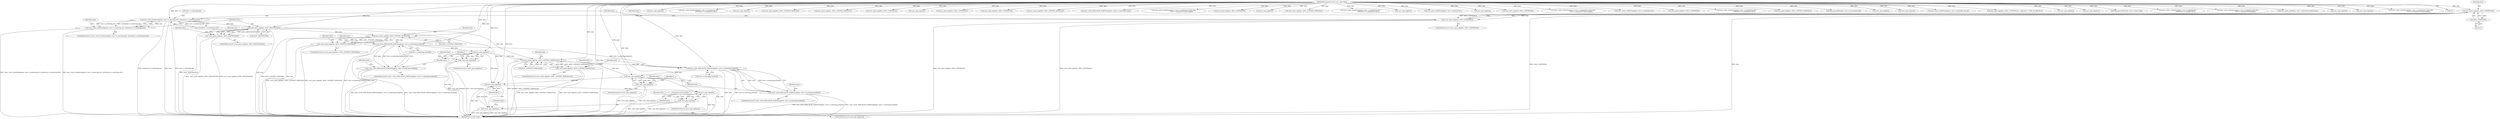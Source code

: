 digraph "0_samba_530d50a1abdcdf4d1775652d4c456c1274d83d8d_1@pointer" {
"1000267" [label="(Call,asn1_push_tag(data, ASN1_CONTEXT(4)))"];
"1000108" [label="(MethodParameterIn,struct asn1_data *data)"];
"1000269" [label="(Call,ASN1_CONTEXT(4))"];
"1000266" [label="(Call,!asn1_push_tag(data, ASN1_CONTEXT(4)))"];
"1000275" [label="(Call,asn1_write_OctetString(data, tree->u.substring.attr, strlen(tree->u.substring.attr)))"];
"1000274" [label="(Call,!asn1_write_OctetString(data, tree->u.substring.attr, strlen(tree->u.substring.attr)))"];
"1000296" [label="(Call,asn1_push_tag(data, ASN1_SEQUENCE(0)))"];
"1000295" [label="(Call,!asn1_push_tag(data, ASN1_SEQUENCE(0)))"];
"1000336" [label="(Call,asn1_push_tag(data, ASN1_CONTEXT_SIMPLE(0)))"];
"1000335" [label="(Call,!asn1_push_tag(data, ASN1_CONTEXT_SIMPLE(0)))"];
"1000344" [label="(Call,asn1_write_DATA_BLOB_LDAPString(data, tree->u.substring.chunks[i]))"];
"1000343" [label="(Call,!asn1_write_DATA_BLOB_LDAPString(data, tree->u.substring.chunks[i]))"];
"1000359" [label="(Call,asn1_pop_tag(data))"];
"1000358" [label="(Call,!asn1_pop_tag(data))"];
"1000411" [label="(Call,asn1_push_tag(data, ASN1_CONTEXT_SIMPLE(ctx)))"];
"1000410" [label="(Call,!asn1_push_tag(data, ASN1_CONTEXT_SIMPLE(ctx)))"];
"1000419" [label="(Call,asn1_write_DATA_BLOB_LDAPString(data, tree->u.substring.chunks[i]))"];
"1000418" [label="(Call,!asn1_write_DATA_BLOB_LDAPString(data, tree->u.substring.chunks[i]))"];
"1000434" [label="(Call,asn1_pop_tag(data))"];
"1000433" [label="(Call,!asn1_pop_tag(data))"];
"1000442" [label="(Call,asn1_pop_tag(data))"];
"1000441" [label="(Call,!asn1_pop_tag(data))"];
"1000448" [label="(Call,asn1_pop_tag(data))"];
"1000447" [label="(Call,!asn1_pop_tag(data))"];
"1000509" [label="(Call,asn1_pop_tag(data))"];
"1000445" [label="(Identifier,false)"];
"1000464" [label="(Call,asn1_write_OctetString(data, tree->u.comparison.attr,\n                                     strlen(tree->u.comparison.attr)))"];
"1000362" [label="(Identifier,false)"];
"1000273" [label="(ControlStructure,if (!asn1_write_OctetString(data, tree->u.substring.attr, strlen(tree->u.substring.attr))))"];
"1000270" [label="(Literal,4)"];
"1000301" [label="(Identifier,false)"];
"1000277" [label="(Call,tree->u.substring.attr)"];
"1000346" [label="(Call,tree->u.substring.chunks[i])"];
"1000664" [label="(Call,asn1_pop_tag(data))"];
"1000441" [label="(Call,!asn1_pop_tag(data))"];
"1000410" [label="(Call,!asn1_push_tag(data, ASN1_CONTEXT_SIMPLE(ctx)))"];
"1000344" [label="(Call,asn1_write_DATA_BLOB_LDAPString(data, tree->u.substring.chunks[i]))"];
"1000265" [label="(ControlStructure,if (!asn1_push_tag(data, ASN1_CONTEXT(4))))"];
"1000780" [label="(Call,asn1_push_tag(data, ASN1_CONTEXT_SIMPLE(4)))"];
"1000275" [label="(Call,asn1_write_OctetString(data, tree->u.substring.attr, strlen(tree->u.substring.attr)))"];
"1000578" [label="(Call,asn1_push_tag(data, ASN1_CONTEXT_SIMPLE(7)))"];
"1000176" [label="(Call,asn1_push_tag(data, ASN1_CONTEXT(2)))"];
"1000801" [label="(Call,asn1_pop_tag(data))"];
"1000447" [label="(Call,!asn1_pop_tag(data))"];
"1000356" [label="(Identifier,false)"];
"1000431" [label="(Identifier,false)"];
"1000456" [label="(Call,asn1_push_tag(data, ASN1_CONTEXT(5)))"];
"1000334" [label="(ControlStructure,if (!asn1_push_tag(data, ASN1_CONTEXT_SIMPLE(0))))"];
"1000335" [label="(Call,!asn1_push_tag(data, ASN1_CONTEXT_SIMPLE(0)))"];
"1000446" [label="(ControlStructure,if (!asn1_pop_tag(data)))"];
"1000297" [label="(Identifier,data)"];
"1000206" [label="(Call,asn1_push_tag(data, ASN1_CONTEXT(3)))"];
"1000752" [label="(Call,asn1_push_tag(data, ASN1_CONTEXT_SIMPLE(3)))"];
"1000760" [label="(Call,asn1_write_DATA_BLOB_LDAPString(data, &tree->u.extended.value))"];
"1000443" [label="(Identifier,data)"];
"1000432" [label="(ControlStructure,if (!asn1_pop_tag(data)))"];
"1000546" [label="(Call,asn1_write_OctetString(data, tree->u.comparison.value.data,\n                                     tree->u.comparison.value.length))"];
"1000672" [label="(Call,asn1_push_tag(data, ASN1_CONTEXT(9)))"];
"1000452" [label="(ControlStructure,break;)"];
"1000341" [label="(Identifier,false)"];
"1000433" [label="(Call,!asn1_pop_tag(data))"];
"1000168" [label="(Call,asn1_pop_tag(data))"];
"1000725" [label="(Call,asn1_push_tag(data, ASN1_CONTEXT_SIMPLE(2)))"];
"1000451" [label="(Identifier,false)"];
"1000619" [label="(Call,asn1_write_OctetString(data, tree->u.comparison.attr,\n                                     strlen(tree->u.comparison.attr)))"];
"1000272" [label="(Identifier,false)"];
"1000343" [label="(Call,!asn1_write_DATA_BLOB_LDAPString(data, tree->u.substring.chunks[i]))"];
"1000807" [label="(Call,asn1_pop_tag(data))"];
"1000296" [label="(Call,asn1_push_tag(data, ASN1_SEQUENCE(0)))"];
"1000437" [label="(Identifier,false)"];
"1000586" [label="(Call,asn1_write_LDAPString(data, tree->u.present.attr))"];
"1000345" [label="(Identifier,data)"];
"1000710" [label="(Call,asn1_pop_tag(data))"];
"1000294" [label="(ControlStructure,if (!asn1_push_tag(data, ASN1_SEQUENCE(0))))"];
"1000360" [label="(Identifier,data)"];
"1000448" [label="(Call,asn1_pop_tag(data))"];
"1000517" [label="(Call,asn1_push_tag(data, ASN1_CONTEXT(6)))"];
"1000485" [label="(Call,asn1_write_OctetString(data, tree->u.comparison.value.data,\n                                     tree->u.comparison.value.length))"];
"1000733" [label="(Call,asn1_write_LDAPString(data, tree->u.extended.attr))"];
"1000359" [label="(Call,asn1_pop_tag(data))"];
"1000337" [label="(Identifier,data)"];
"1000449" [label="(Identifier,data)"];
"1000108" [label="(MethodParameterIn,struct asn1_data *data)"];
"1000409" [label="(ControlStructure,if (!asn1_push_tag(data, ASN1_CONTEXT_SIMPLE(ctx))))"];
"1000611" [label="(Call,asn1_push_tag(data, ASN1_CONTEXT(8)))"];
"1000421" [label="(Call,tree->u.substring.chunks[i])"];
"1000269" [label="(Call,ASN1_CONTEXT(4))"];
"1000338" [label="(Call,ASN1_CONTEXT_SIMPLE(0))"];
"1000268" [label="(Identifier,data)"];
"1000358" [label="(Call,!asn1_pop_tag(data))"];
"1000525" [label="(Call,asn1_write_OctetString(data, tree->u.comparison.attr,\n                                     strlen(tree->u.comparison.attr)))"];
"1000689" [label="(Call,asn1_push_tag(data, ASN1_CONTEXT_SIMPLE(1)))"];
"1000274" [label="(Call,!asn1_write_OctetString(data, tree->u.substring.attr, strlen(tree->u.substring.attr)))"];
"1000152" [label="(Call,ldap_push_filter(data, tree->u.list.elements[i]))"];
"1000420" [label="(Identifier,data)"];
"1000276" [label="(Identifier,data)"];
"1000417" [label="(ControlStructure,if (!asn1_write_DATA_BLOB_LDAPString(data, tree->u.substring.chunks[i])))"];
"1000336" [label="(Call,asn1_push_tag(data, ASN1_CONTEXT_SIMPLE(0)))"];
"1000774" [label="(Call,asn1_pop_tag(data))"];
"1000259" [label="(Call,asn1_pop_tag(data))"];
"1000697" [label="(Call,asn1_write_LDAPString(data, tree->u.extended.rule_id))"];
"1000121" [label="(Call,asn1_push_tag(data, ASN1_CONTEXT(tree->operation==LDB_OP_AND?0:1)))"];
"1000342" [label="(ControlStructure,if (!asn1_write_DATA_BLOB_LDAPString(data, tree->u.substring.chunks[i])))"];
"1000364" [label="(Identifier,i)"];
"1000439" [label="(Identifier,i)"];
"1000307" [label="(Identifier,tree)"];
"1000198" [label="(Call,asn1_pop_tag(data))"];
"1000413" [label="(Call,ASN1_CONTEXT_SIMPLE(ctx))"];
"1000570" [label="(Call,asn1_pop_tag(data))"];
"1000267" [label="(Call,asn1_push_tag(data, ASN1_CONTEXT(4)))"];
"1000411" [label="(Call,asn1_push_tag(data, ASN1_CONTEXT_SIMPLE(ctx)))"];
"1000416" [label="(Identifier,false)"];
"1000284" [label="(Call,strlen(tree->u.substring.attr))"];
"1000295" [label="(Call,!asn1_push_tag(data, ASN1_SEQUENCE(0)))"];
"1000184" [label="(Call,ldap_push_filter(data, tree->u.isnot.child))"];
"1000418" [label="(Call,!asn1_write_DATA_BLOB_LDAPString(data, tree->u.substring.chunks[i]))"];
"1000820" [label="(MethodReturn,static bool)"];
"1000214" [label="(Call,asn1_write_OctetString(data, tree->u.equality.attr,\n                                     strlen(tree->u.equality.attr)))"];
"1000298" [label="(Call,ASN1_SEQUENCE(0))"];
"1000419" [label="(Call,asn1_write_DATA_BLOB_LDAPString(data, tree->u.substring.chunks[i]))"];
"1000266" [label="(Call,!asn1_push_tag(data, ASN1_CONTEXT(4)))"];
"1000293" [label="(Identifier,false)"];
"1000235" [label="(Call,asn1_write_OctetString(data, tree->u.equality.value.data,\n                                     tree->u.equality.value.length))"];
"1000434" [label="(Call,asn1_pop_tag(data))"];
"1000788" [label="(Call,asn1_write_uint8(data, tree->u.extended.dnAttributes))"];
"1000746" [label="(Call,asn1_pop_tag(data))"];
"1000412" [label="(Identifier,data)"];
"1000440" [label="(ControlStructure,if (!asn1_pop_tag(data)))"];
"1000357" [label="(ControlStructure,if (!asn1_pop_tag(data)))"];
"1000599" [label="(Call,asn1_pop_tag(data))"];
"1000640" [label="(Call,asn1_write_OctetString(data, tree->u.comparison.value.data,\n                                     tree->u.comparison.value.length))"];
"1000442" [label="(Call,asn1_pop_tag(data))"];
"1000435" [label="(Identifier,data)"];
"1000267" -> "1000266"  [label="AST: "];
"1000267" -> "1000269"  [label="CFG: "];
"1000268" -> "1000267"  [label="AST: "];
"1000269" -> "1000267"  [label="AST: "];
"1000266" -> "1000267"  [label="CFG: "];
"1000267" -> "1000820"  [label="DDG: ASN1_CONTEXT(4)"];
"1000267" -> "1000820"  [label="DDG: data"];
"1000267" -> "1000266"  [label="DDG: data"];
"1000267" -> "1000266"  [label="DDG: ASN1_CONTEXT(4)"];
"1000108" -> "1000267"  [label="DDG: data"];
"1000269" -> "1000267"  [label="DDG: 4"];
"1000267" -> "1000275"  [label="DDG: data"];
"1000108" -> "1000107"  [label="AST: "];
"1000108" -> "1000820"  [label="DDG: data"];
"1000108" -> "1000121"  [label="DDG: data"];
"1000108" -> "1000152"  [label="DDG: data"];
"1000108" -> "1000168"  [label="DDG: data"];
"1000108" -> "1000176"  [label="DDG: data"];
"1000108" -> "1000184"  [label="DDG: data"];
"1000108" -> "1000198"  [label="DDG: data"];
"1000108" -> "1000206"  [label="DDG: data"];
"1000108" -> "1000214"  [label="DDG: data"];
"1000108" -> "1000235"  [label="DDG: data"];
"1000108" -> "1000259"  [label="DDG: data"];
"1000108" -> "1000275"  [label="DDG: data"];
"1000108" -> "1000296"  [label="DDG: data"];
"1000108" -> "1000336"  [label="DDG: data"];
"1000108" -> "1000344"  [label="DDG: data"];
"1000108" -> "1000359"  [label="DDG: data"];
"1000108" -> "1000411"  [label="DDG: data"];
"1000108" -> "1000419"  [label="DDG: data"];
"1000108" -> "1000434"  [label="DDG: data"];
"1000108" -> "1000442"  [label="DDG: data"];
"1000108" -> "1000448"  [label="DDG: data"];
"1000108" -> "1000456"  [label="DDG: data"];
"1000108" -> "1000464"  [label="DDG: data"];
"1000108" -> "1000485"  [label="DDG: data"];
"1000108" -> "1000509"  [label="DDG: data"];
"1000108" -> "1000517"  [label="DDG: data"];
"1000108" -> "1000525"  [label="DDG: data"];
"1000108" -> "1000546"  [label="DDG: data"];
"1000108" -> "1000570"  [label="DDG: data"];
"1000108" -> "1000578"  [label="DDG: data"];
"1000108" -> "1000586"  [label="DDG: data"];
"1000108" -> "1000599"  [label="DDG: data"];
"1000108" -> "1000611"  [label="DDG: data"];
"1000108" -> "1000619"  [label="DDG: data"];
"1000108" -> "1000640"  [label="DDG: data"];
"1000108" -> "1000664"  [label="DDG: data"];
"1000108" -> "1000672"  [label="DDG: data"];
"1000108" -> "1000689"  [label="DDG: data"];
"1000108" -> "1000697"  [label="DDG: data"];
"1000108" -> "1000710"  [label="DDG: data"];
"1000108" -> "1000725"  [label="DDG: data"];
"1000108" -> "1000733"  [label="DDG: data"];
"1000108" -> "1000746"  [label="DDG: data"];
"1000108" -> "1000752"  [label="DDG: data"];
"1000108" -> "1000760"  [label="DDG: data"];
"1000108" -> "1000774"  [label="DDG: data"];
"1000108" -> "1000780"  [label="DDG: data"];
"1000108" -> "1000788"  [label="DDG: data"];
"1000108" -> "1000801"  [label="DDG: data"];
"1000108" -> "1000807"  [label="DDG: data"];
"1000269" -> "1000270"  [label="CFG: "];
"1000270" -> "1000269"  [label="AST: "];
"1000266" -> "1000265"  [label="AST: "];
"1000272" -> "1000266"  [label="CFG: "];
"1000276" -> "1000266"  [label="CFG: "];
"1000266" -> "1000820"  [label="DDG: asn1_push_tag(data, ASN1_CONTEXT(4))"];
"1000266" -> "1000820"  [label="DDG: !asn1_push_tag(data, ASN1_CONTEXT(4))"];
"1000275" -> "1000274"  [label="AST: "];
"1000275" -> "1000284"  [label="CFG: "];
"1000276" -> "1000275"  [label="AST: "];
"1000277" -> "1000275"  [label="AST: "];
"1000284" -> "1000275"  [label="AST: "];
"1000274" -> "1000275"  [label="CFG: "];
"1000275" -> "1000820"  [label="DDG: strlen(tree->u.substring.attr)"];
"1000275" -> "1000820"  [label="DDG: data"];
"1000275" -> "1000820"  [label="DDG: tree->u.substring.attr"];
"1000275" -> "1000274"  [label="DDG: data"];
"1000275" -> "1000274"  [label="DDG: tree->u.substring.attr"];
"1000275" -> "1000274"  [label="DDG: strlen(tree->u.substring.attr)"];
"1000284" -> "1000275"  [label="DDG: tree->u.substring.attr"];
"1000275" -> "1000296"  [label="DDG: data"];
"1000274" -> "1000273"  [label="AST: "];
"1000293" -> "1000274"  [label="CFG: "];
"1000297" -> "1000274"  [label="CFG: "];
"1000274" -> "1000820"  [label="DDG: asn1_write_OctetString(data, tree->u.substring.attr, strlen(tree->u.substring.attr))"];
"1000274" -> "1000820"  [label="DDG: !asn1_write_OctetString(data, tree->u.substring.attr, strlen(tree->u.substring.attr))"];
"1000296" -> "1000295"  [label="AST: "];
"1000296" -> "1000298"  [label="CFG: "];
"1000297" -> "1000296"  [label="AST: "];
"1000298" -> "1000296"  [label="AST: "];
"1000295" -> "1000296"  [label="CFG: "];
"1000296" -> "1000820"  [label="DDG: ASN1_SEQUENCE(0)"];
"1000296" -> "1000820"  [label="DDG: data"];
"1000296" -> "1000295"  [label="DDG: data"];
"1000296" -> "1000295"  [label="DDG: ASN1_SEQUENCE(0)"];
"1000298" -> "1000296"  [label="DDG: 0"];
"1000296" -> "1000336"  [label="DDG: data"];
"1000296" -> "1000411"  [label="DDG: data"];
"1000296" -> "1000442"  [label="DDG: data"];
"1000295" -> "1000294"  [label="AST: "];
"1000301" -> "1000295"  [label="CFG: "];
"1000307" -> "1000295"  [label="CFG: "];
"1000295" -> "1000820"  [label="DDG: asn1_push_tag(data, ASN1_SEQUENCE(0))"];
"1000295" -> "1000820"  [label="DDG: !asn1_push_tag(data, ASN1_SEQUENCE(0))"];
"1000336" -> "1000335"  [label="AST: "];
"1000336" -> "1000338"  [label="CFG: "];
"1000337" -> "1000336"  [label="AST: "];
"1000338" -> "1000336"  [label="AST: "];
"1000335" -> "1000336"  [label="CFG: "];
"1000336" -> "1000820"  [label="DDG: ASN1_CONTEXT_SIMPLE(0)"];
"1000336" -> "1000820"  [label="DDG: data"];
"1000336" -> "1000335"  [label="DDG: data"];
"1000336" -> "1000335"  [label="DDG: ASN1_CONTEXT_SIMPLE(0)"];
"1000338" -> "1000336"  [label="DDG: 0"];
"1000336" -> "1000344"  [label="DDG: data"];
"1000335" -> "1000334"  [label="AST: "];
"1000341" -> "1000335"  [label="CFG: "];
"1000345" -> "1000335"  [label="CFG: "];
"1000335" -> "1000820"  [label="DDG: asn1_push_tag(data, ASN1_CONTEXT_SIMPLE(0))"];
"1000335" -> "1000820"  [label="DDG: !asn1_push_tag(data, ASN1_CONTEXT_SIMPLE(0))"];
"1000344" -> "1000343"  [label="AST: "];
"1000344" -> "1000346"  [label="CFG: "];
"1000345" -> "1000344"  [label="AST: "];
"1000346" -> "1000344"  [label="AST: "];
"1000343" -> "1000344"  [label="CFG: "];
"1000344" -> "1000820"  [label="DDG: tree->u.substring.chunks[i]"];
"1000344" -> "1000820"  [label="DDG: data"];
"1000344" -> "1000343"  [label="DDG: data"];
"1000344" -> "1000343"  [label="DDG: tree->u.substring.chunks[i]"];
"1000344" -> "1000359"  [label="DDG: data"];
"1000344" -> "1000419"  [label="DDG: tree->u.substring.chunks[i]"];
"1000343" -> "1000342"  [label="AST: "];
"1000356" -> "1000343"  [label="CFG: "];
"1000360" -> "1000343"  [label="CFG: "];
"1000343" -> "1000820"  [label="DDG: asn1_write_DATA_BLOB_LDAPString(data, tree->u.substring.chunks[i])"];
"1000343" -> "1000820"  [label="DDG: !asn1_write_DATA_BLOB_LDAPString(data, tree->u.substring.chunks[i])"];
"1000359" -> "1000358"  [label="AST: "];
"1000359" -> "1000360"  [label="CFG: "];
"1000360" -> "1000359"  [label="AST: "];
"1000358" -> "1000359"  [label="CFG: "];
"1000359" -> "1000820"  [label="DDG: data"];
"1000359" -> "1000358"  [label="DDG: data"];
"1000359" -> "1000411"  [label="DDG: data"];
"1000359" -> "1000442"  [label="DDG: data"];
"1000358" -> "1000357"  [label="AST: "];
"1000362" -> "1000358"  [label="CFG: "];
"1000364" -> "1000358"  [label="CFG: "];
"1000358" -> "1000820"  [label="DDG: !asn1_pop_tag(data)"];
"1000358" -> "1000820"  [label="DDG: asn1_pop_tag(data)"];
"1000411" -> "1000410"  [label="AST: "];
"1000411" -> "1000413"  [label="CFG: "];
"1000412" -> "1000411"  [label="AST: "];
"1000413" -> "1000411"  [label="AST: "];
"1000410" -> "1000411"  [label="CFG: "];
"1000411" -> "1000820"  [label="DDG: data"];
"1000411" -> "1000820"  [label="DDG: ASN1_CONTEXT_SIMPLE(ctx)"];
"1000411" -> "1000410"  [label="DDG: data"];
"1000411" -> "1000410"  [label="DDG: ASN1_CONTEXT_SIMPLE(ctx)"];
"1000434" -> "1000411"  [label="DDG: data"];
"1000413" -> "1000411"  [label="DDG: ctx"];
"1000411" -> "1000419"  [label="DDG: data"];
"1000410" -> "1000409"  [label="AST: "];
"1000416" -> "1000410"  [label="CFG: "];
"1000420" -> "1000410"  [label="CFG: "];
"1000410" -> "1000820"  [label="DDG: asn1_push_tag(data, ASN1_CONTEXT_SIMPLE(ctx))"];
"1000410" -> "1000820"  [label="DDG: !asn1_push_tag(data, ASN1_CONTEXT_SIMPLE(ctx))"];
"1000419" -> "1000418"  [label="AST: "];
"1000419" -> "1000421"  [label="CFG: "];
"1000420" -> "1000419"  [label="AST: "];
"1000421" -> "1000419"  [label="AST: "];
"1000418" -> "1000419"  [label="CFG: "];
"1000419" -> "1000820"  [label="DDG: data"];
"1000419" -> "1000820"  [label="DDG: tree->u.substring.chunks[i]"];
"1000419" -> "1000418"  [label="DDG: data"];
"1000419" -> "1000418"  [label="DDG: tree->u.substring.chunks[i]"];
"1000419" -> "1000434"  [label="DDG: data"];
"1000418" -> "1000417"  [label="AST: "];
"1000431" -> "1000418"  [label="CFG: "];
"1000435" -> "1000418"  [label="CFG: "];
"1000418" -> "1000820"  [label="DDG: !asn1_write_DATA_BLOB_LDAPString(data, tree->u.substring.chunks[i])"];
"1000418" -> "1000820"  [label="DDG: asn1_write_DATA_BLOB_LDAPString(data, tree->u.substring.chunks[i])"];
"1000434" -> "1000433"  [label="AST: "];
"1000434" -> "1000435"  [label="CFG: "];
"1000435" -> "1000434"  [label="AST: "];
"1000433" -> "1000434"  [label="CFG: "];
"1000434" -> "1000820"  [label="DDG: data"];
"1000434" -> "1000433"  [label="DDG: data"];
"1000434" -> "1000442"  [label="DDG: data"];
"1000433" -> "1000432"  [label="AST: "];
"1000437" -> "1000433"  [label="CFG: "];
"1000439" -> "1000433"  [label="CFG: "];
"1000433" -> "1000820"  [label="DDG: asn1_pop_tag(data)"];
"1000433" -> "1000820"  [label="DDG: !asn1_pop_tag(data)"];
"1000442" -> "1000441"  [label="AST: "];
"1000442" -> "1000443"  [label="CFG: "];
"1000443" -> "1000442"  [label="AST: "];
"1000441" -> "1000442"  [label="CFG: "];
"1000442" -> "1000820"  [label="DDG: data"];
"1000442" -> "1000441"  [label="DDG: data"];
"1000442" -> "1000448"  [label="DDG: data"];
"1000441" -> "1000440"  [label="AST: "];
"1000445" -> "1000441"  [label="CFG: "];
"1000449" -> "1000441"  [label="CFG: "];
"1000441" -> "1000820"  [label="DDG: asn1_pop_tag(data)"];
"1000441" -> "1000820"  [label="DDG: !asn1_pop_tag(data)"];
"1000448" -> "1000447"  [label="AST: "];
"1000448" -> "1000449"  [label="CFG: "];
"1000449" -> "1000448"  [label="AST: "];
"1000447" -> "1000448"  [label="CFG: "];
"1000448" -> "1000820"  [label="DDG: data"];
"1000448" -> "1000447"  [label="DDG: data"];
"1000447" -> "1000446"  [label="AST: "];
"1000451" -> "1000447"  [label="CFG: "];
"1000452" -> "1000447"  [label="CFG: "];
"1000447" -> "1000820"  [label="DDG: !asn1_pop_tag(data)"];
"1000447" -> "1000820"  [label="DDG: asn1_pop_tag(data)"];
}
